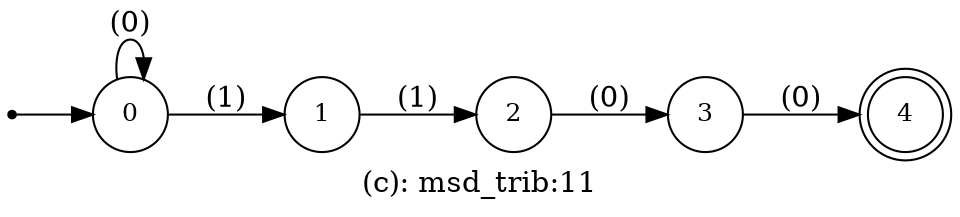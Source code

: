 digraph G {
label = "(c): msd_trib:11";
rankdir = LR;
node [shape = circle, label="0", fontsize=12]0;
node [shape = circle, label="1", fontsize=12]1;
node [shape = circle, label="2", fontsize=12]2;
node [shape = circle, label="3", fontsize=12]3;
node [shape = doublecircle, label="4", fontsize=12]4;
node [shape = point ]; qi
qi ->0;
0 -> 0[ label = "(0)"];
0 -> 1[ label = "(1)"];
1 -> 2[ label = "(1)"];
2 -> 3[ label = "(0)"];
3 -> 4[ label = "(0)"];
}
